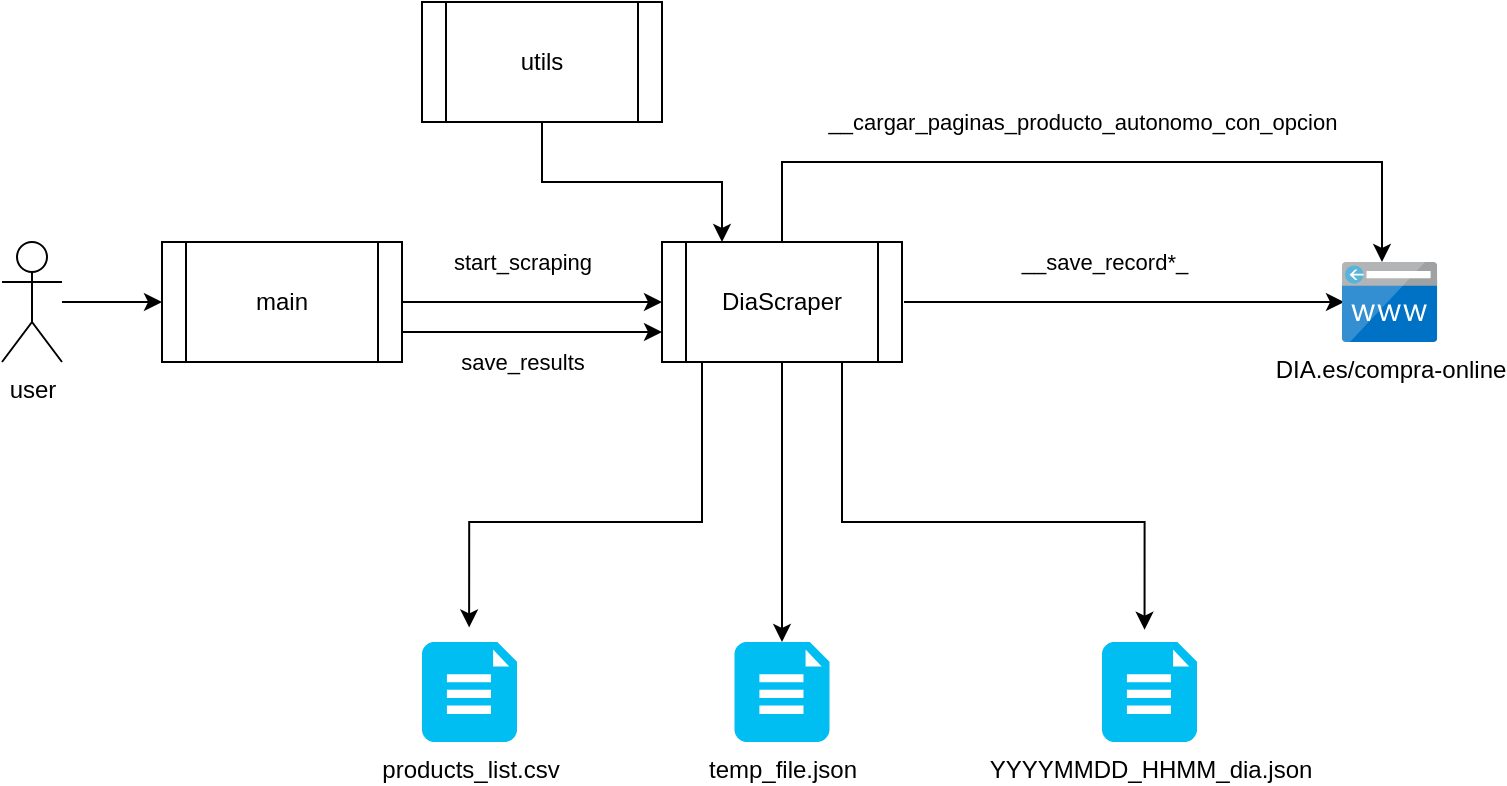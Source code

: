 <mxfile version="20.3.0" type="device"><diagram id="p2ATk4UKt3Bv-NEzFjB0" name="Page-1"><mxGraphModel dx="977" dy="608" grid="1" gridSize="10" guides="1" tooltips="1" connect="1" arrows="1" fold="1" page="1" pageScale="1" pageWidth="827" pageHeight="1169" math="0" shadow="0"><root><mxCell id="0"/><mxCell id="1" parent="0"/><mxCell id="OQooCJtFr1opEy_-leEv-11" style="edgeStyle=orthogonalEdgeStyle;rounded=0;orthogonalLoop=1;jettySize=auto;html=1;" parent="1" source="BZAW36Sh3tjM77XknDDD-1" target="OQooCJtFr1opEy_-leEv-10" edge="1"><mxGeometry relative="1" as="geometry"/></mxCell><mxCell id="BZAW36Sh3tjM77XknDDD-1" value="user&lt;br&gt;" style="shape=umlActor;verticalLabelPosition=bottom;verticalAlign=top;html=1;outlineConnect=0;" parent="1" vertex="1"><mxGeometry x="10" y="170" width="30" height="60" as="geometry"/></mxCell><mxCell id="OQooCJtFr1opEy_-leEv-2" value="__cargar_paginas_producto_autonomo_con_opcion" style="edgeStyle=orthogonalEdgeStyle;rounded=0;orthogonalLoop=1;jettySize=auto;html=1;" parent="1" source="BZAW36Sh3tjM77XknDDD-2" target="OQooCJtFr1opEy_-leEv-1" edge="1"><mxGeometry x="-0.026" y="20" relative="1" as="geometry"><Array as="points"><mxPoint x="400" y="130"/><mxPoint x="700" y="130"/></Array><mxPoint as="offset"/></mxGeometry></mxCell><mxCell id="OQooCJtFr1opEy_-leEv-25" value="__save_record*_" style="edgeStyle=orthogonalEdgeStyle;rounded=0;orthogonalLoop=1;jettySize=auto;html=1;" parent="1" edge="1"><mxGeometry x="-0.091" y="20" relative="1" as="geometry"><mxPoint as="offset"/><mxPoint x="461" y="200" as="sourcePoint"/><mxPoint x="681" y="200" as="targetPoint"/></mxGeometry></mxCell><mxCell id="Yahii9HSZBJFC6urcXD7-1" style="edgeStyle=orthogonalEdgeStyle;rounded=0;orthogonalLoop=1;jettySize=auto;html=1;entryX=0.496;entryY=-0.146;entryDx=0;entryDy=0;entryPerimeter=0;" edge="1" parent="1" source="BZAW36Sh3tjM77XknDDD-2" target="AZijXsk9mpYzts6ZrsLE-3"><mxGeometry relative="1" as="geometry"><Array as="points"><mxPoint x="360" y="310"/><mxPoint x="244" y="310"/></Array></mxGeometry></mxCell><mxCell id="Yahii9HSZBJFC6urcXD7-2" style="edgeStyle=orthogonalEdgeStyle;rounded=0;orthogonalLoop=1;jettySize=auto;html=1;entryX=0.5;entryY=0;entryDx=0;entryDy=0;entryPerimeter=0;" edge="1" parent="1" source="BZAW36Sh3tjM77XknDDD-2" target="OQooCJtFr1opEy_-leEv-7"><mxGeometry relative="1" as="geometry"/></mxCell><mxCell id="Yahii9HSZBJFC6urcXD7-3" style="edgeStyle=orthogonalEdgeStyle;rounded=0;orthogonalLoop=1;jettySize=auto;html=1;entryX=0.448;entryY=-0.123;entryDx=0;entryDy=0;entryPerimeter=0;" edge="1" parent="1" source="BZAW36Sh3tjM77XknDDD-2" target="OQooCJtFr1opEy_-leEv-14"><mxGeometry relative="1" as="geometry"><Array as="points"><mxPoint x="430" y="310"/><mxPoint x="581" y="310"/></Array></mxGeometry></mxCell><mxCell id="BZAW36Sh3tjM77XknDDD-2" value="DiaScraper" style="shape=process;whiteSpace=wrap;html=1;backgroundOutline=1;" parent="1" vertex="1"><mxGeometry x="340" y="170" width="120" height="60" as="geometry"/></mxCell><mxCell id="OQooCJtFr1opEy_-leEv-7" value="temp_file.json" style="verticalLabelPosition=bottom;html=1;verticalAlign=top;align=center;strokeColor=none;fillColor=#00BEF2;shape=mxgraph.azure.file_2;pointerEvents=1;" parent="1" vertex="1"><mxGeometry x="376.25" y="370" width="47.5" height="50" as="geometry"/></mxCell><mxCell id="OQooCJtFr1opEy_-leEv-22" value="start_scraping" style="edgeStyle=orthogonalEdgeStyle;rounded=0;orthogonalLoop=1;jettySize=auto;html=1;" parent="1" source="OQooCJtFr1opEy_-leEv-10" target="BZAW36Sh3tjM77XknDDD-2" edge="1"><mxGeometry x="-0.077" y="20" relative="1" as="geometry"><mxPoint as="offset"/></mxGeometry></mxCell><mxCell id="AZijXsk9mpYzts6ZrsLE-2" value="save_results" style="edgeStyle=orthogonalEdgeStyle;rounded=0;orthogonalLoop=1;jettySize=auto;html=1;exitX=1;exitY=0.75;exitDx=0;exitDy=0;entryX=0;entryY=0.75;entryDx=0;entryDy=0;" parent="1" source="OQooCJtFr1opEy_-leEv-10" target="BZAW36Sh3tjM77XknDDD-2" edge="1"><mxGeometry x="-0.077" y="-15" relative="1" as="geometry"><mxPoint as="offset"/></mxGeometry></mxCell><mxCell id="OQooCJtFr1opEy_-leEv-10" value="main" style="shape=process;whiteSpace=wrap;html=1;backgroundOutline=1;" parent="1" vertex="1"><mxGeometry x="90" y="170" width="120" height="60" as="geometry"/></mxCell><mxCell id="OQooCJtFr1opEy_-leEv-14" value="YYYYMMDD_HHMM_dia.json" style="verticalLabelPosition=bottom;html=1;verticalAlign=top;align=center;strokeColor=none;fillColor=#00BEF2;shape=mxgraph.azure.file_2;pointerEvents=1;" parent="1" vertex="1"><mxGeometry x="560" y="370" width="47.5" height="50" as="geometry"/></mxCell><mxCell id="OQooCJtFr1opEy_-leEv-1" value="DIA.es/compra-online" style="sketch=0;aspect=fixed;html=1;points=[];align=center;image;fontSize=12;image=img/lib/mscae/CustomDomain.svg;" parent="1" vertex="1"><mxGeometry x="680" y="180" width="47.62" height="40" as="geometry"/></mxCell><mxCell id="OQooCJtFr1opEy_-leEv-24" style="edgeStyle=orthogonalEdgeStyle;rounded=0;orthogonalLoop=1;jettySize=auto;html=1;entryX=0.25;entryY=0;entryDx=0;entryDy=0;" parent="1" source="OQooCJtFr1opEy_-leEv-23" target="BZAW36Sh3tjM77XknDDD-2" edge="1"><mxGeometry relative="1" as="geometry"/></mxCell><mxCell id="OQooCJtFr1opEy_-leEv-23" value="utils" style="shape=process;whiteSpace=wrap;html=1;backgroundOutline=1;" parent="1" vertex="1"><mxGeometry x="220" y="50" width="120" height="60" as="geometry"/></mxCell><mxCell id="AZijXsk9mpYzts6ZrsLE-3" value="products_list.csv&lt;br&gt;" style="verticalLabelPosition=bottom;html=1;verticalAlign=top;align=center;strokeColor=none;fillColor=#00BEF2;shape=mxgraph.azure.file_2;pointerEvents=1;" parent="1" vertex="1"><mxGeometry x="220" y="370" width="47.5" height="50" as="geometry"/></mxCell></root></mxGraphModel></diagram></mxfile>
